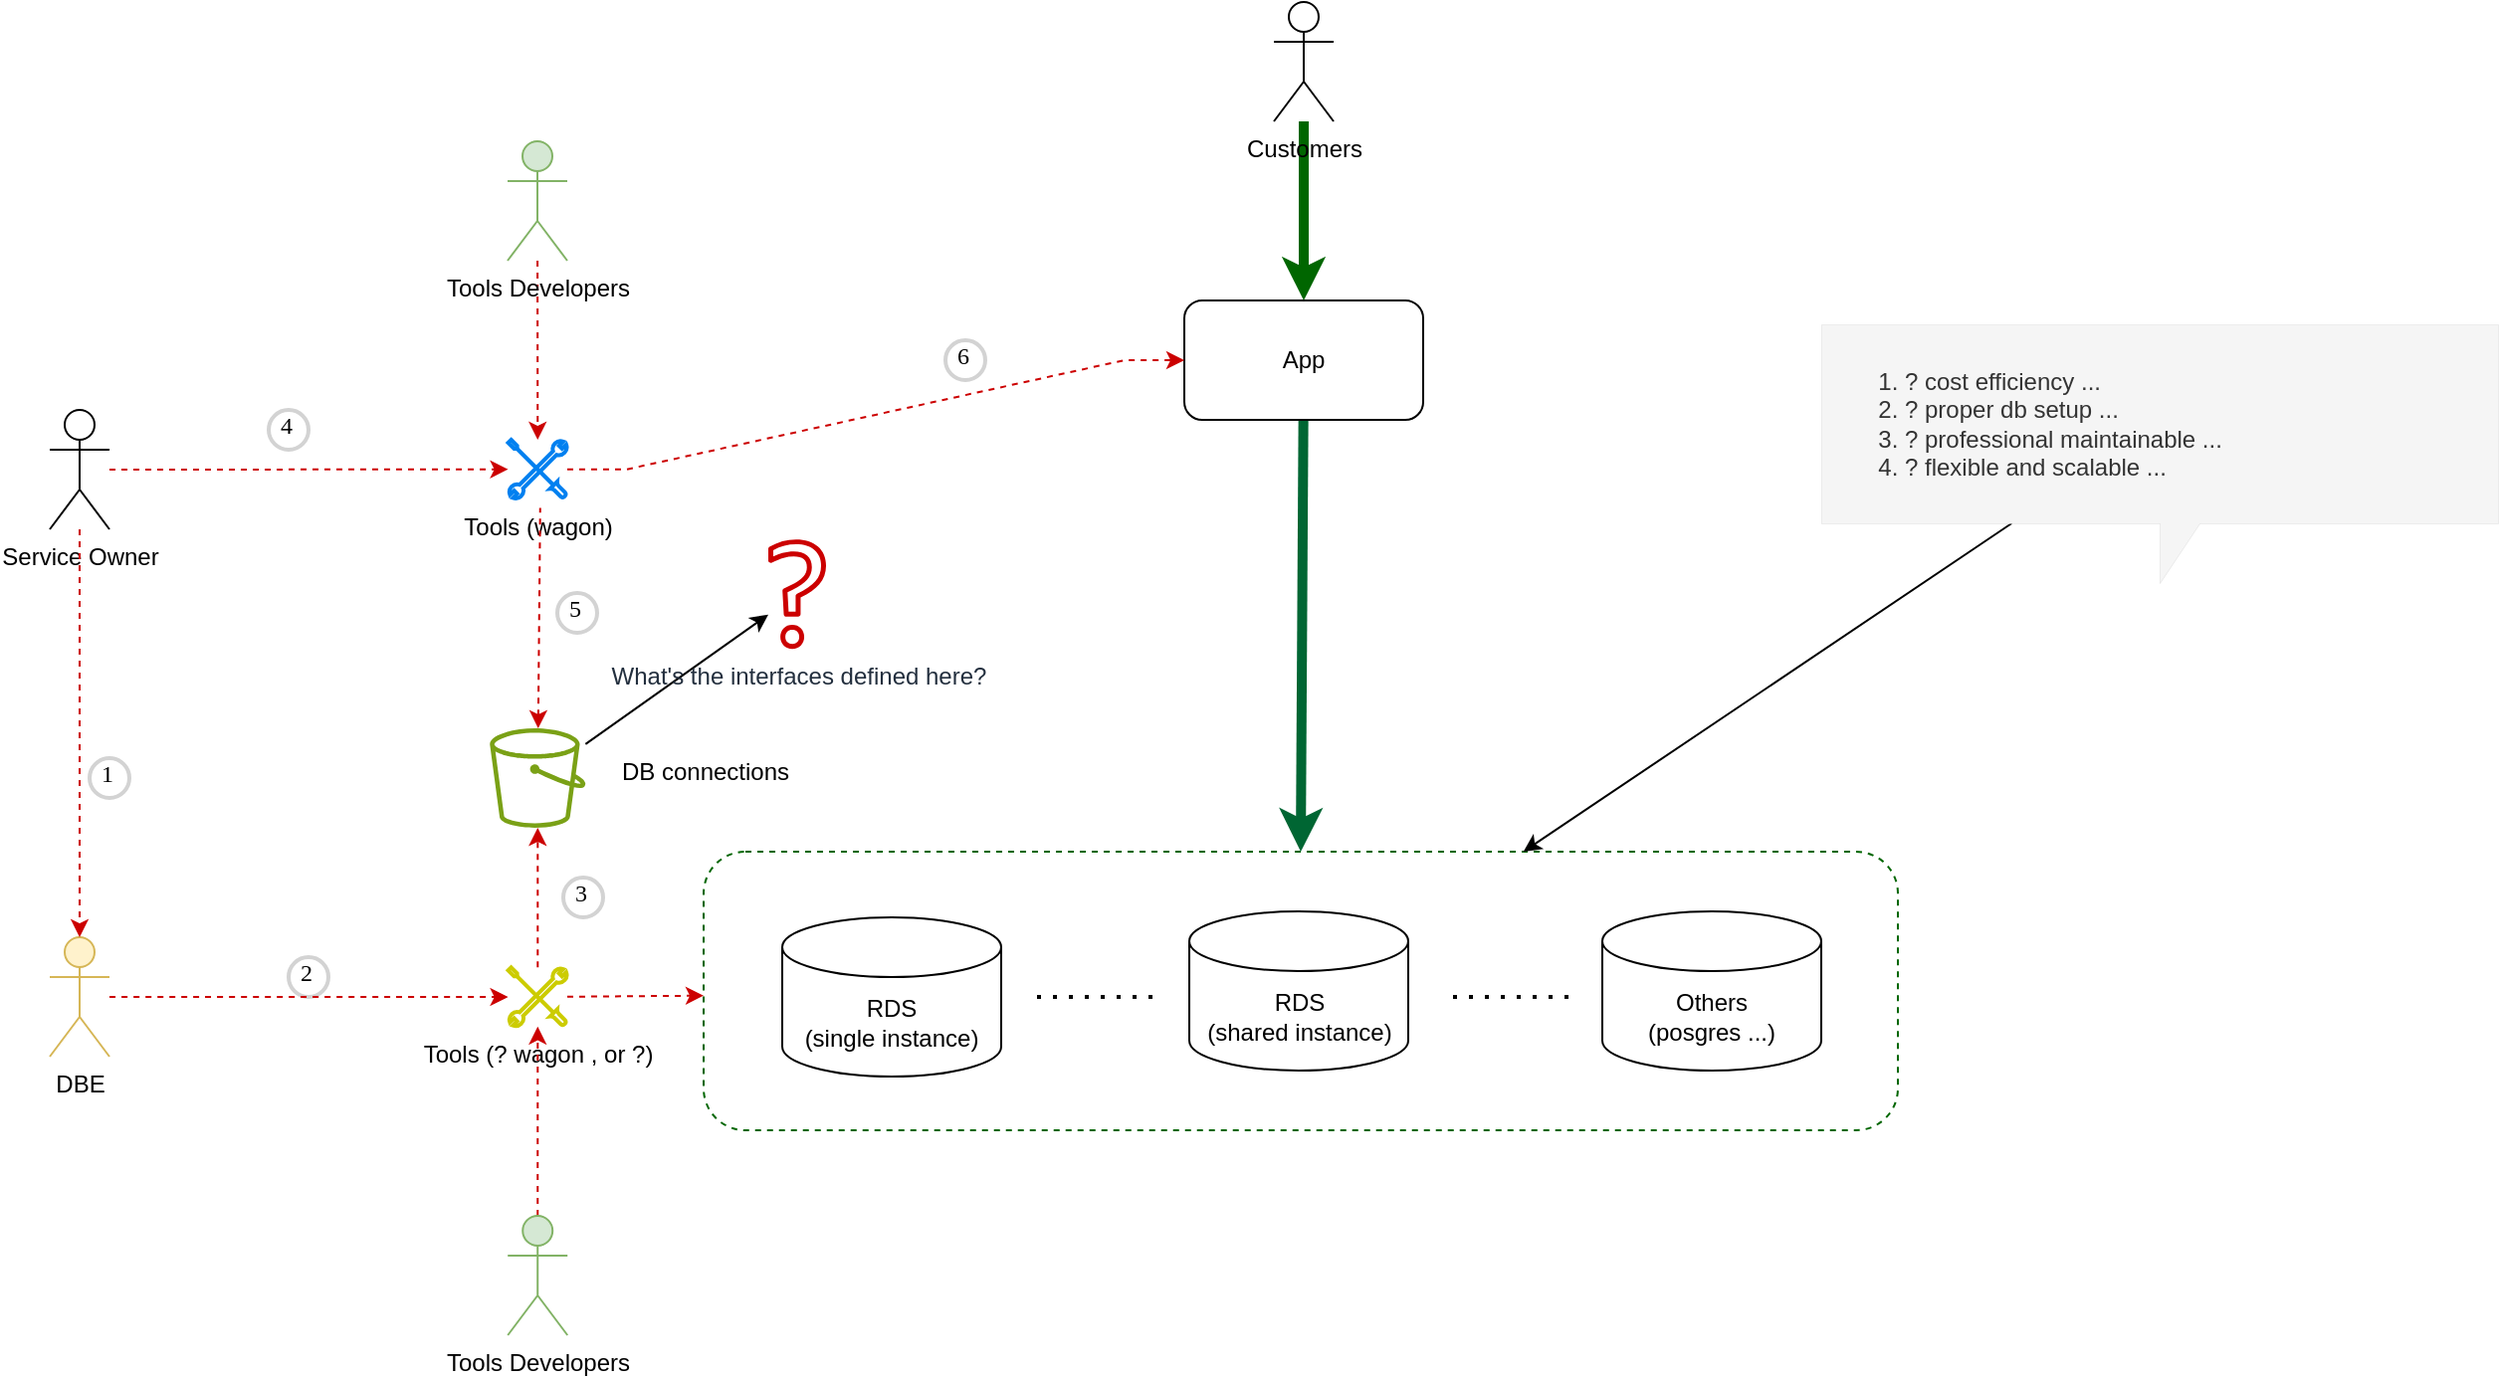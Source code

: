 <mxfile version="23.1.2" type="github">
  <diagram name="Page-1" id="Bb5PjucaasYFHXv9t2hh">
    <mxGraphModel dx="2611" dy="669" grid="0" gridSize="10" guides="1" tooltips="1" connect="1" arrows="1" fold="1" page="1" pageScale="1" pageWidth="850" pageHeight="1100" math="0" shadow="0">
      <root>
        <mxCell id="0" />
        <mxCell id="1" parent="0" />
        <mxCell id="6EMSi_ttVj-jGXqPHPJ0-9" value="" style="rounded=1;whiteSpace=wrap;html=1;dashed=1;strokeColor=#006600;" parent="1" vertex="1">
          <mxGeometry x="108.5" y="657" width="600" height="140" as="geometry" />
        </mxCell>
        <mxCell id="6EMSi_ttVj-jGXqPHPJ0-13" style="edgeStyle=none;rounded=0;orthogonalLoop=1;jettySize=auto;html=1;entryX=0.5;entryY=0;entryDx=0;entryDy=0;strokeColor=#006633;strokeWidth=5;" parent="1" source="Q_MenP5QwrPpLCp4PIsN-1" target="6EMSi_ttVj-jGXqPHPJ0-9" edge="1">
          <mxGeometry relative="1" as="geometry" />
        </mxCell>
        <mxCell id="Q_MenP5QwrPpLCp4PIsN-1" value="App" style="rounded=1;whiteSpace=wrap;html=1;" parent="1" vertex="1">
          <mxGeometry x="350" y="380" width="120" height="60" as="geometry" />
        </mxCell>
        <mxCell id="Q_MenP5QwrPpLCp4PIsN-2" value="RDS&lt;br&gt;(single instance)" style="shape=cylinder3;whiteSpace=wrap;html=1;boundedLbl=1;backgroundOutline=1;size=15;" parent="1" vertex="1">
          <mxGeometry x="148" y="690" width="110" height="80" as="geometry" />
        </mxCell>
        <mxCell id="Q_MenP5QwrPpLCp4PIsN-21" style="edgeStyle=none;rounded=0;orthogonalLoop=1;jettySize=auto;html=1;entryX=0.5;entryY=0;entryDx=0;entryDy=0;strokeColor=#006600;strokeWidth=5;" parent="1" source="Q_MenP5QwrPpLCp4PIsN-3" target="Q_MenP5QwrPpLCp4PIsN-1" edge="1">
          <mxGeometry relative="1" as="geometry" />
        </mxCell>
        <mxCell id="Q_MenP5QwrPpLCp4PIsN-3" value="Customers" style="shape=umlActor;verticalLabelPosition=bottom;verticalAlign=top;html=1;outlineConnect=0;" parent="1" vertex="1">
          <mxGeometry x="395" y="230" width="30" height="60" as="geometry" />
        </mxCell>
        <mxCell id="6EMSi_ttVj-jGXqPHPJ0-11" style="edgeStyle=entityRelationEdgeStyle;rounded=0;orthogonalLoop=1;jettySize=auto;html=1;entryX=0;entryY=0.5;entryDx=0;entryDy=0;dashed=1;strokeColor=#CC0000;" parent="1" source="Q_MenP5QwrPpLCp4PIsN-8" target="Q_MenP5QwrPpLCp4PIsN-1" edge="1">
          <mxGeometry relative="1" as="geometry" />
        </mxCell>
        <mxCell id="Q_MenP5QwrPpLCp4PIsN-8" value="Tools (wagon)" style="html=1;verticalLabelPosition=bottom;align=center;labelBackgroundColor=#ffffff;verticalAlign=top;strokeWidth=2;strokeColor=#0080F0;shadow=0;dashed=0;shape=mxgraph.ios7.icons.tools;pointerEvents=1" parent="1" vertex="1">
          <mxGeometry x="10.3" y="450" width="29.7" height="29.7" as="geometry" />
        </mxCell>
        <mxCell id="Q_MenP5QwrPpLCp4PIsN-14" style="edgeStyle=entityRelationEdgeStyle;rounded=0;orthogonalLoop=1;jettySize=auto;html=1;dashed=1;strokeColor=#CC0000;" parent="1" source="Q_MenP5QwrPpLCp4PIsN-13" target="Q_MenP5QwrPpLCp4PIsN-8" edge="1">
          <mxGeometry relative="1" as="geometry" />
        </mxCell>
        <mxCell id="Q_MenP5QwrPpLCp4PIsN-13" value="Service Owner" style="shape=umlActor;verticalLabelPosition=bottom;verticalAlign=top;html=1;outlineConnect=0;" parent="1" vertex="1">
          <mxGeometry x="-220" y="435" width="30" height="60" as="geometry" />
        </mxCell>
        <mxCell id="Q_MenP5QwrPpLCp4PIsN-17" style="edgeStyle=none;rounded=0;orthogonalLoop=1;jettySize=auto;html=1;dashed=1;strokeColor=#CC0000;" parent="1" source="Q_MenP5QwrPpLCp4PIsN-15" target="Q_MenP5QwrPpLCp4PIsN-8" edge="1">
          <mxGeometry relative="1" as="geometry" />
        </mxCell>
        <mxCell id="Q_MenP5QwrPpLCp4PIsN-15" value="Tools Developers" style="shape=umlActor;verticalLabelPosition=bottom;verticalAlign=top;html=1;outlineConnect=0;fillColor=#d5e8d4;strokeColor=#82b366;" parent="1" vertex="1">
          <mxGeometry x="10" y="300" width="30" height="60" as="geometry" />
        </mxCell>
        <mxCell id="LgoVwcYKGDCYE_BlqMR0-5" style="edgeStyle=none;rounded=0;orthogonalLoop=1;jettySize=auto;html=1;" edge="1" parent="1" source="Q_MenP5QwrPpLCp4PIsN-18" target="LgoVwcYKGDCYE_BlqMR0-4">
          <mxGeometry relative="1" as="geometry" />
        </mxCell>
        <mxCell id="Q_MenP5QwrPpLCp4PIsN-18" value="" style="sketch=0;outlineConnect=0;fontColor=#232F3E;gradientColor=none;fillColor=#7AA116;strokeColor=none;dashed=0;verticalLabelPosition=bottom;verticalAlign=top;align=center;html=1;fontSize=12;fontStyle=0;aspect=fixed;pointerEvents=1;shape=mxgraph.aws4.bucket;" parent="1" vertex="1">
          <mxGeometry x="1.11" y="595" width="48.08" height="50" as="geometry" />
        </mxCell>
        <mxCell id="Q_MenP5QwrPpLCp4PIsN-19" style="edgeStyle=none;rounded=0;orthogonalLoop=1;jettySize=auto;html=1;entryX=0.542;entryY=1.154;entryDx=0;entryDy=0;entryPerimeter=0;startArrow=classic;startFill=1;dashed=1;endArrow=none;endFill=0;strokeColor=#CC0000;" parent="1" source="Q_MenP5QwrPpLCp4PIsN-18" target="Q_MenP5QwrPpLCp4PIsN-8" edge="1">
          <mxGeometry relative="1" as="geometry" />
        </mxCell>
        <mxCell id="Q_MenP5QwrPpLCp4PIsN-22" value="1" style="ellipse;whiteSpace=wrap;html=1;aspect=fixed;strokeWidth=2;fontFamily=Tahoma;spacingBottom=4;spacingRight=2;strokeColor=#d3d3d3;" parent="1" vertex="1">
          <mxGeometry x="-200" y="610" width="20" height="20" as="geometry" />
        </mxCell>
        <mxCell id="Q_MenP5QwrPpLCp4PIsN-23" value="2" style="ellipse;whiteSpace=wrap;html=1;aspect=fixed;strokeWidth=2;fontFamily=Tahoma;spacingBottom=4;spacingRight=2;strokeColor=#d3d3d3;" parent="1" vertex="1">
          <mxGeometry x="-100" y="710" width="20" height="20" as="geometry" />
        </mxCell>
        <mxCell id="Q_MenP5QwrPpLCp4PIsN-24" value="3" style="ellipse;whiteSpace=wrap;html=1;aspect=fixed;strokeWidth=2;fontFamily=Tahoma;spacingBottom=4;spacingRight=2;strokeColor=#d3d3d3;" parent="1" vertex="1">
          <mxGeometry x="38.0" y="670" width="20" height="20" as="geometry" />
        </mxCell>
        <mxCell id="Q_MenP5QwrPpLCp4PIsN-25" value="4" style="ellipse;whiteSpace=wrap;html=1;aspect=fixed;strokeWidth=2;fontFamily=Tahoma;spacingBottom=4;spacingRight=2;strokeColor=#d3d3d3;" parent="1" vertex="1">
          <mxGeometry x="-110" y="435" width="20" height="20" as="geometry" />
        </mxCell>
        <mxCell id="6EMSi_ttVj-jGXqPHPJ0-17" style="edgeStyle=none;rounded=0;orthogonalLoop=1;jettySize=auto;html=1;" parent="1" source="Q_MenP5QwrPpLCp4PIsN-26" target="6EMSi_ttVj-jGXqPHPJ0-9" edge="1">
          <mxGeometry relative="1" as="geometry" />
        </mxCell>
        <mxCell id="Q_MenP5QwrPpLCp4PIsN-26" value="&lt;ol&gt;&lt;li&gt;? cost efficiency ...&amp;nbsp;&lt;/li&gt;&lt;li&gt;? proper db setup ...&amp;nbsp;&lt;/li&gt;&lt;li&gt;? professional maintainable ...&lt;/li&gt;&lt;li&gt;? flexible and scalable ...&lt;/li&gt;&lt;/ol&gt;" style="shape=callout;whiteSpace=wrap;html=1;perimeter=calloutPerimeter;align=left;dashed=1;strokeWidth=0;fillColor=#f5f5f5;fontColor=#333333;strokeColor=#666666;" parent="1" vertex="1">
          <mxGeometry x="670" y="392" width="340" height="130" as="geometry" />
        </mxCell>
        <mxCell id="6EMSi_ttVj-jGXqPHPJ0-1" value="RDS&lt;br&gt;(shared instance)" style="shape=cylinder3;whiteSpace=wrap;html=1;boundedLbl=1;backgroundOutline=1;size=15;" parent="1" vertex="1">
          <mxGeometry x="352.5" y="687" width="110" height="80" as="geometry" />
        </mxCell>
        <mxCell id="6EMSi_ttVj-jGXqPHPJ0-4" value="Others&lt;br&gt;(posgres ...)" style="shape=cylinder3;whiteSpace=wrap;html=1;boundedLbl=1;backgroundOutline=1;size=15;" parent="1" vertex="1">
          <mxGeometry x="560" y="687" width="110" height="80" as="geometry" />
        </mxCell>
        <mxCell id="6EMSi_ttVj-jGXqPHPJ0-7" style="edgeStyle=orthogonalEdgeStyle;curved=1;rounded=0;orthogonalLoop=1;jettySize=auto;html=1;dashed=1;strokeColor=#CC0000;" parent="1" source="6EMSi_ttVj-jGXqPHPJ0-5" target="6EMSi_ttVj-jGXqPHPJ0-6" edge="1">
          <mxGeometry relative="1" as="geometry" />
        </mxCell>
        <mxCell id="6EMSi_ttVj-jGXqPHPJ0-5" value="DBE" style="shape=umlActor;verticalLabelPosition=bottom;verticalAlign=top;html=1;outlineConnect=0;fillColor=#fff2cc;strokeColor=#d6b656;" parent="1" vertex="1">
          <mxGeometry x="-220" y="700" width="30" height="60" as="geometry" />
        </mxCell>
        <mxCell id="LgoVwcYKGDCYE_BlqMR0-2" style="edgeStyle=none;rounded=0;orthogonalLoop=1;jettySize=auto;html=1;dashed=1;strokeColor=#CC0000;" edge="1" parent="1" source="6EMSi_ttVj-jGXqPHPJ0-6" target="Q_MenP5QwrPpLCp4PIsN-18">
          <mxGeometry relative="1" as="geometry" />
        </mxCell>
        <mxCell id="LgoVwcYKGDCYE_BlqMR0-3" style="edgeStyle=none;rounded=0;orthogonalLoop=1;jettySize=auto;html=1;dashed=1;strokeColor=#CC0000;" edge="1" parent="1" source="6EMSi_ttVj-jGXqPHPJ0-6" target="6EMSi_ttVj-jGXqPHPJ0-9">
          <mxGeometry relative="1" as="geometry" />
        </mxCell>
        <mxCell id="6EMSi_ttVj-jGXqPHPJ0-6" value="Tools (? wagon , or ?)" style="html=1;verticalLabelPosition=bottom;align=center;labelBackgroundColor=#ffffff;verticalAlign=top;strokeWidth=2;strokeColor=#CCCC00;shadow=0;dashed=0;shape=mxgraph.ios7.icons.tools;pointerEvents=1" parent="1" vertex="1">
          <mxGeometry x="10.3" y="715.15" width="29.7" height="29.7" as="geometry" />
        </mxCell>
        <mxCell id="6EMSi_ttVj-jGXqPHPJ0-14" style="edgeStyle=none;rounded=0;orthogonalLoop=1;jettySize=auto;html=1;entryX=0.5;entryY=0;entryDx=0;entryDy=0;entryPerimeter=0;dashed=1;strokeColor=#CC0000;" parent="1" source="Q_MenP5QwrPpLCp4PIsN-13" target="6EMSi_ttVj-jGXqPHPJ0-5" edge="1">
          <mxGeometry relative="1" as="geometry" />
        </mxCell>
        <mxCell id="6EMSi_ttVj-jGXqPHPJ0-15" value="5" style="ellipse;whiteSpace=wrap;html=1;aspect=fixed;strokeWidth=2;fontFamily=Tahoma;spacingBottom=4;spacingRight=2;strokeColor=#d3d3d3;" parent="1" vertex="1">
          <mxGeometry x="35" y="527" width="20" height="20" as="geometry" />
        </mxCell>
        <mxCell id="6EMSi_ttVj-jGXqPHPJ0-16" value="6" style="ellipse;whiteSpace=wrap;html=1;aspect=fixed;strokeWidth=2;fontFamily=Tahoma;spacingBottom=4;spacingRight=2;strokeColor=#d3d3d3;" parent="1" vertex="1">
          <mxGeometry x="230" y="400" width="20" height="20" as="geometry" />
        </mxCell>
        <mxCell id="LgoVwcYKGDCYE_BlqMR0-1" value="DB connections" style="text;html=1;align=center;verticalAlign=middle;resizable=0;points=[];autosize=1;strokeColor=none;fillColor=none;" vertex="1" parent="1">
          <mxGeometry x="58" y="604" width="102" height="26" as="geometry" />
        </mxCell>
        <mxCell id="LgoVwcYKGDCYE_BlqMR0-4" value="What&#39;s the interfaces defined here?" style="sketch=0;outlineConnect=0;fontColor=#232F3E;gradientColor=none;fillColor=#CC0000;strokeColor=none;dashed=0;verticalLabelPosition=bottom;verticalAlign=top;align=center;html=1;fontSize=12;fontStyle=0;aspect=fixed;pointerEvents=1;shape=mxgraph.aws4.question;" vertex="1" parent="1">
          <mxGeometry x="141" y="500" width="29" height="55.17" as="geometry" />
        </mxCell>
        <mxCell id="LgoVwcYKGDCYE_BlqMR0-6" value="" style="endArrow=none;dashed=1;html=1;dashPattern=1 3;strokeWidth=2;rounded=0;" edge="1" parent="1">
          <mxGeometry width="50" height="50" relative="1" as="geometry">
            <mxPoint x="276" y="730" as="sourcePoint" />
            <mxPoint x="335" y="730" as="targetPoint" />
          </mxGeometry>
        </mxCell>
        <mxCell id="LgoVwcYKGDCYE_BlqMR0-7" value="" style="endArrow=none;dashed=1;html=1;dashPattern=1 3;strokeWidth=2;rounded=0;" edge="1" parent="1">
          <mxGeometry width="50" height="50" relative="1" as="geometry">
            <mxPoint x="485" y="730" as="sourcePoint" />
            <mxPoint x="544" y="730" as="targetPoint" />
          </mxGeometry>
        </mxCell>
        <mxCell id="LgoVwcYKGDCYE_BlqMR0-10" style="edgeStyle=none;rounded=0;orthogonalLoop=1;jettySize=auto;html=1;dashed=1;strokeColor=#CC0000;" edge="1" parent="1" source="LgoVwcYKGDCYE_BlqMR0-8" target="6EMSi_ttVj-jGXqPHPJ0-6">
          <mxGeometry relative="1" as="geometry" />
        </mxCell>
        <mxCell id="LgoVwcYKGDCYE_BlqMR0-8" value="Tools Developers" style="shape=umlActor;verticalLabelPosition=bottom;verticalAlign=top;html=1;outlineConnect=0;fillColor=#d5e8d4;strokeColor=#82b366;" vertex="1" parent="1">
          <mxGeometry x="10.11" y="840" width="30" height="60" as="geometry" />
        </mxCell>
      </root>
    </mxGraphModel>
  </diagram>
</mxfile>
